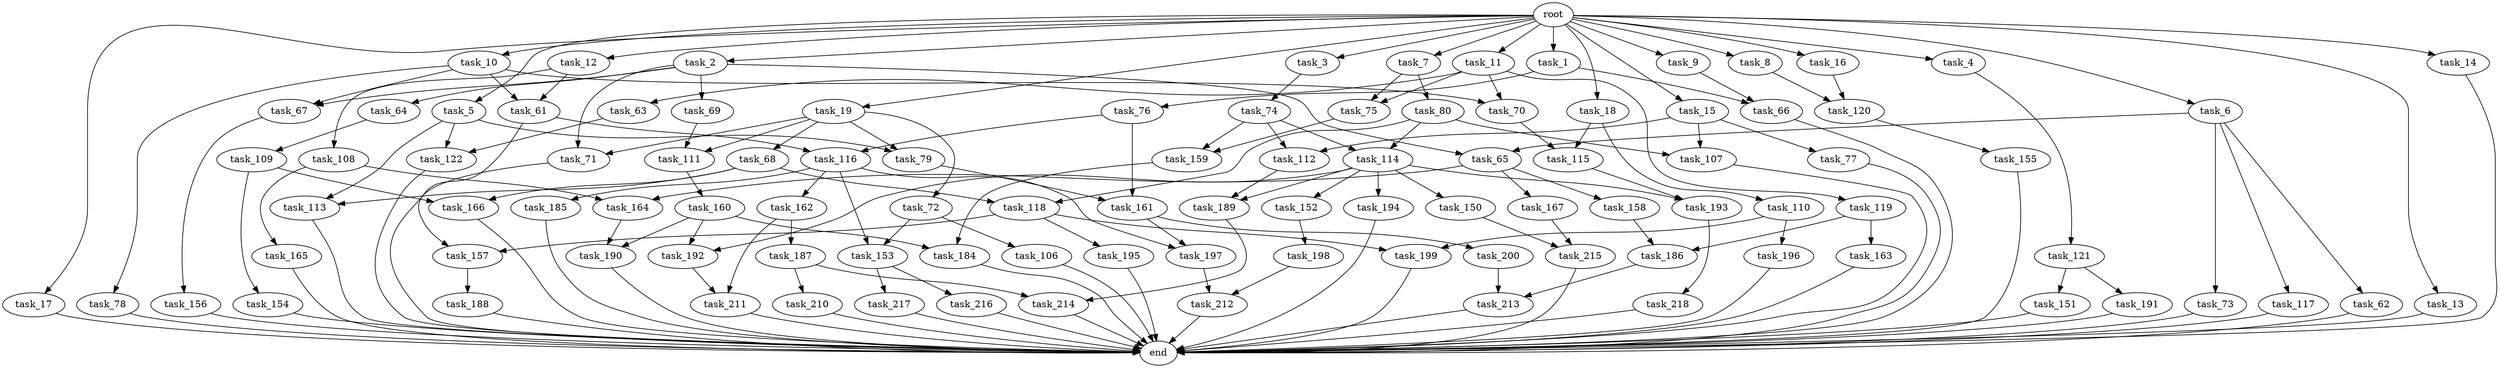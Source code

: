 digraph G {
  task_67 [size="140874927308.800018"];
  task_193 [size="21474836480.000000"];
  task_12 [size="102.400000"];
  task_73 [size="21474836480.000000"];
  task_5 [size="102.400000"];
  task_211 [size="73014444032.000000"];
  task_217 [size="7730941132.800000"];
  task_63 [size="3435973836.800000"];
  task_196 [size="3435973836.800000"];
  task_164 [size="58411555225.600006"];
  task_17 [size="102.400000"];
  task_2 [size="102.400000"];
  task_121 [size="42090679500.800003"];
  task_216 [size="7730941132.800000"];
  task_197 [size="76450417868.800003"];
  task_166 [size="58411555225.600006"];
  task_79 [size="85899345920.000000"];
  task_198 [size="21474836480.000000"];
  task_77 [size="54975581388.800003"];
  task_163 [size="42090679500.800003"];
  task_11 [size="102.400000"];
  task_150 [size="13743895347.200001"];
  task_167 [size="3435973836.800000"];
  task_165 [size="54975581388.800003"];
  task_191 [size="54975581388.800003"];
  task_64 [size="54975581388.800003"];
  task_156 [size="7730941132.800000"];
  end [size="0.000000"];
  root [size="0.000000"];
  task_72 [size="30923764531.200001"];
  task_69 [size="54975581388.800003"];
  task_119 [size="3435973836.800000"];
  task_74 [size="3435973836.800000"];
  task_152 [size="13743895347.200001"];
  task_190 [size="111669149696.000000"];
  task_114 [size="58411555225.600006"];
  task_8 [size="102.400000"];
  task_155 [size="30923764531.200001"];
  task_18 [size="102.400000"];
  task_215 [size="89335319756.800003"];
  task_109 [size="85899345920.000000"];
  task_122 [size="76450417868.800003"];
  task_194 [size="13743895347.200001"];
  task_106 [size="30923764531.200001"];
  task_66 [size="38654705664.000000"];
  task_186 [size="55834574848.000000"];
  task_214 [size="107374182400.000000"];
  task_188 [size="69578470195.199997"];
  task_116 [size="61847529062.400002"];
  task_199 [size="58411555225.600006"];
  task_213 [size="73014444032.000000"];
  task_1 [size="102.400000"];
  task_3 [size="102.400000"];
  task_185 [size="54975581388.800003"];
  task_200 [size="21474836480.000000"];
  task_212 [size="73014444032.000000"];
  task_157 [size="85899345920.000000"];
  task_189 [size="17179869184.000000"];
  task_75 [size="45526653337.600006"];
  task_9 [size="102.400000"];
  task_4 [size="102.400000"];
  task_187 [size="30923764531.200001"];
  task_7 [size="102.400000"];
  task_111 [size="73014444032.000000"];
  task_117 [size="21474836480.000000"];
  task_16 [size="102.400000"];
  task_19 [size="102.400000"];
  task_159 [size="73014444032.000000"];
  task_154 [size="54975581388.800003"];
  task_6 [size="102.400000"];
  task_160 [size="54975581388.800003"];
  task_62 [size="21474836480.000000"];
  task_192 [size="83322365542.400009"];
  task_112 [size="58411555225.600006"];
  task_65 [size="76450417868.800003"];
  task_115 [size="93630287052.800003"];
  task_158 [size="3435973836.800000"];
  task_118 [size="58411555225.600006"];
  task_80 [size="42090679500.800003"];
  task_184 [size="139156940390.399994"];
  task_210 [size="85899345920.000000"];
  task_68 [size="30923764531.200001"];
  task_162 [size="54975581388.800003"];
  task_13 [size="102.400000"];
  task_61 [size="155477816115.200012"];
  task_15 [size="102.400000"];
  task_120 [size="139156940390.399994"];
  task_113 [size="58411555225.600006"];
  task_151 [size="54975581388.800003"];
  task_76 [size="30923764531.200001"];
  task_70 [size="89335319756.800003"];
  task_161 [size="38654705664.000000"];
  task_218 [size="21474836480.000000"];
  task_71 [size="85899345920.000000"];
  task_78 [size="85899345920.000000"];
  task_10 [size="102.400000"];
  task_14 [size="102.400000"];
  task_110 [size="7730941132.800000"];
  task_108 [size="69578470195.199997"];
  task_195 [size="54975581388.800003"];
  task_153 [size="85899345920.000000"];
  task_107 [size="109951162777.600006"];

  task_67 -> task_156 [size="75497472.000000"];
  task_193 -> task_218 [size="209715200.000000"];
  task_12 -> task_108 [size="679477248.000000"];
  task_12 -> task_61 [size="679477248.000000"];
  task_73 -> end [size="1.000000"];
  task_5 -> task_79 [size="536870912.000000"];
  task_5 -> task_122 [size="536870912.000000"];
  task_5 -> task_113 [size="536870912.000000"];
  task_211 -> end [size="1.000000"];
  task_217 -> end [size="1.000000"];
  task_63 -> task_122 [size="209715200.000000"];
  task_196 -> end [size="1.000000"];
  task_164 -> task_190 [size="411041792.000000"];
  task_17 -> end [size="1.000000"];
  task_2 -> task_67 [size="536870912.000000"];
  task_2 -> task_64 [size="536870912.000000"];
  task_2 -> task_65 [size="536870912.000000"];
  task_2 -> task_69 [size="536870912.000000"];
  task_2 -> task_71 [size="536870912.000000"];
  task_121 -> task_191 [size="536870912.000000"];
  task_121 -> task_151 [size="536870912.000000"];
  task_216 -> end [size="1.000000"];
  task_197 -> task_212 [size="411041792.000000"];
  task_166 -> end [size="1.000000"];
  task_79 -> task_161 [size="75497472.000000"];
  task_198 -> task_212 [size="301989888.000000"];
  task_77 -> end [size="1.000000"];
  task_163 -> end [size="1.000000"];
  task_11 -> task_63 [size="33554432.000000"];
  task_11 -> task_75 [size="33554432.000000"];
  task_11 -> task_70 [size="33554432.000000"];
  task_11 -> task_119 [size="33554432.000000"];
  task_150 -> task_215 [size="33554432.000000"];
  task_167 -> task_215 [size="838860800.000000"];
  task_165 -> end [size="1.000000"];
  task_191 -> end [size="1.000000"];
  task_64 -> task_109 [size="838860800.000000"];
  task_156 -> end [size="1.000000"];
  root -> task_7 [size="1.000000"];
  root -> task_8 [size="1.000000"];
  root -> task_12 [size="1.000000"];
  root -> task_18 [size="1.000000"];
  root -> task_1 [size="1.000000"];
  root -> task_3 [size="1.000000"];
  root -> task_16 [size="1.000000"];
  root -> task_19 [size="1.000000"];
  root -> task_5 [size="1.000000"];
  root -> task_10 [size="1.000000"];
  root -> task_6 [size="1.000000"];
  root -> task_17 [size="1.000000"];
  root -> task_9 [size="1.000000"];
  root -> task_11 [size="1.000000"];
  root -> task_4 [size="1.000000"];
  root -> task_13 [size="1.000000"];
  root -> task_2 [size="1.000000"];
  root -> task_14 [size="1.000000"];
  root -> task_15 [size="1.000000"];
  task_72 -> task_106 [size="301989888.000000"];
  task_72 -> task_153 [size="301989888.000000"];
  task_69 -> task_111 [size="411041792.000000"];
  task_119 -> task_163 [size="411041792.000000"];
  task_119 -> task_186 [size="411041792.000000"];
  task_74 -> task_112 [size="33554432.000000"];
  task_74 -> task_114 [size="33554432.000000"];
  task_74 -> task_159 [size="33554432.000000"];
  task_152 -> task_198 [size="209715200.000000"];
  task_190 -> end [size="1.000000"];
  task_114 -> task_152 [size="134217728.000000"];
  task_114 -> task_193 [size="134217728.000000"];
  task_114 -> task_189 [size="134217728.000000"];
  task_114 -> task_150 [size="134217728.000000"];
  task_114 -> task_194 [size="134217728.000000"];
  task_114 -> task_192 [size="134217728.000000"];
  task_8 -> task_120 [size="679477248.000000"];
  task_155 -> end [size="1.000000"];
  task_18 -> task_110 [size="75497472.000000"];
  task_18 -> task_115 [size="75497472.000000"];
  task_215 -> end [size="1.000000"];
  task_109 -> task_166 [size="536870912.000000"];
  task_109 -> task_154 [size="536870912.000000"];
  task_122 -> end [size="1.000000"];
  task_194 -> end [size="1.000000"];
  task_106 -> end [size="1.000000"];
  task_66 -> end [size="1.000000"];
  task_186 -> task_213 [size="679477248.000000"];
  task_214 -> end [size="1.000000"];
  task_188 -> end [size="1.000000"];
  task_116 -> task_185 [size="536870912.000000"];
  task_116 -> task_153 [size="536870912.000000"];
  task_116 -> task_162 [size="536870912.000000"];
  task_116 -> task_197 [size="536870912.000000"];
  task_199 -> end [size="1.000000"];
  task_213 -> end [size="1.000000"];
  task_1 -> task_66 [size="301989888.000000"];
  task_1 -> task_76 [size="301989888.000000"];
  task_3 -> task_74 [size="33554432.000000"];
  task_185 -> end [size="1.000000"];
  task_200 -> task_213 [size="33554432.000000"];
  task_212 -> end [size="1.000000"];
  task_157 -> task_188 [size="679477248.000000"];
  task_189 -> task_214 [size="209715200.000000"];
  task_75 -> task_159 [size="679477248.000000"];
  task_9 -> task_66 [size="75497472.000000"];
  task_4 -> task_121 [size="411041792.000000"];
  task_187 -> task_214 [size="838860800.000000"];
  task_187 -> task_210 [size="838860800.000000"];
  task_7 -> task_75 [size="411041792.000000"];
  task_7 -> task_80 [size="411041792.000000"];
  task_111 -> task_160 [size="536870912.000000"];
  task_117 -> end [size="1.000000"];
  task_16 -> task_120 [size="679477248.000000"];
  task_19 -> task_79 [size="301989888.000000"];
  task_19 -> task_111 [size="301989888.000000"];
  task_19 -> task_72 [size="301989888.000000"];
  task_19 -> task_68 [size="301989888.000000"];
  task_19 -> task_71 [size="301989888.000000"];
  task_159 -> task_184 [size="679477248.000000"];
  task_154 -> end [size="1.000000"];
  task_6 -> task_65 [size="209715200.000000"];
  task_6 -> task_62 [size="209715200.000000"];
  task_6 -> task_73 [size="209715200.000000"];
  task_6 -> task_117 [size="209715200.000000"];
  task_160 -> task_190 [size="679477248.000000"];
  task_160 -> task_184 [size="679477248.000000"];
  task_160 -> task_192 [size="679477248.000000"];
  task_62 -> end [size="1.000000"];
  task_192 -> task_211 [size="411041792.000000"];
  task_112 -> task_189 [size="33554432.000000"];
  task_65 -> task_164 [size="33554432.000000"];
  task_65 -> task_167 [size="33554432.000000"];
  task_65 -> task_158 [size="33554432.000000"];
  task_115 -> task_193 [size="75497472.000000"];
  task_158 -> task_186 [size="134217728.000000"];
  task_118 -> task_195 [size="536870912.000000"];
  task_118 -> task_199 [size="536870912.000000"];
  task_118 -> task_157 [size="536870912.000000"];
  task_80 -> task_118 [size="536870912.000000"];
  task_80 -> task_114 [size="536870912.000000"];
  task_80 -> task_107 [size="536870912.000000"];
  task_184 -> end [size="1.000000"];
  task_210 -> end [size="1.000000"];
  task_68 -> task_166 [size="33554432.000000"];
  task_68 -> task_118 [size="33554432.000000"];
  task_68 -> task_113 [size="33554432.000000"];
  task_162 -> task_187 [size="301989888.000000"];
  task_162 -> task_211 [size="301989888.000000"];
  task_13 -> end [size="1.000000"];
  task_61 -> task_116 [size="301989888.000000"];
  task_61 -> task_157 [size="301989888.000000"];
  task_15 -> task_112 [size="536870912.000000"];
  task_15 -> task_77 [size="536870912.000000"];
  task_15 -> task_107 [size="536870912.000000"];
  task_120 -> task_155 [size="301989888.000000"];
  task_113 -> end [size="1.000000"];
  task_151 -> end [size="1.000000"];
  task_76 -> task_116 [size="301989888.000000"];
  task_76 -> task_161 [size="301989888.000000"];
  task_70 -> task_115 [size="838860800.000000"];
  task_161 -> task_200 [size="209715200.000000"];
  task_161 -> task_197 [size="209715200.000000"];
  task_218 -> end [size="1.000000"];
  task_71 -> end [size="1.000000"];
  task_78 -> end [size="1.000000"];
  task_10 -> task_67 [size="838860800.000000"];
  task_10 -> task_61 [size="838860800.000000"];
  task_10 -> task_70 [size="838860800.000000"];
  task_10 -> task_78 [size="838860800.000000"];
  task_14 -> end [size="1.000000"];
  task_110 -> task_196 [size="33554432.000000"];
  task_110 -> task_199 [size="33554432.000000"];
  task_108 -> task_164 [size="536870912.000000"];
  task_108 -> task_165 [size="536870912.000000"];
  task_195 -> end [size="1.000000"];
  task_153 -> task_216 [size="75497472.000000"];
  task_153 -> task_217 [size="75497472.000000"];
  task_107 -> end [size="1.000000"];
}
